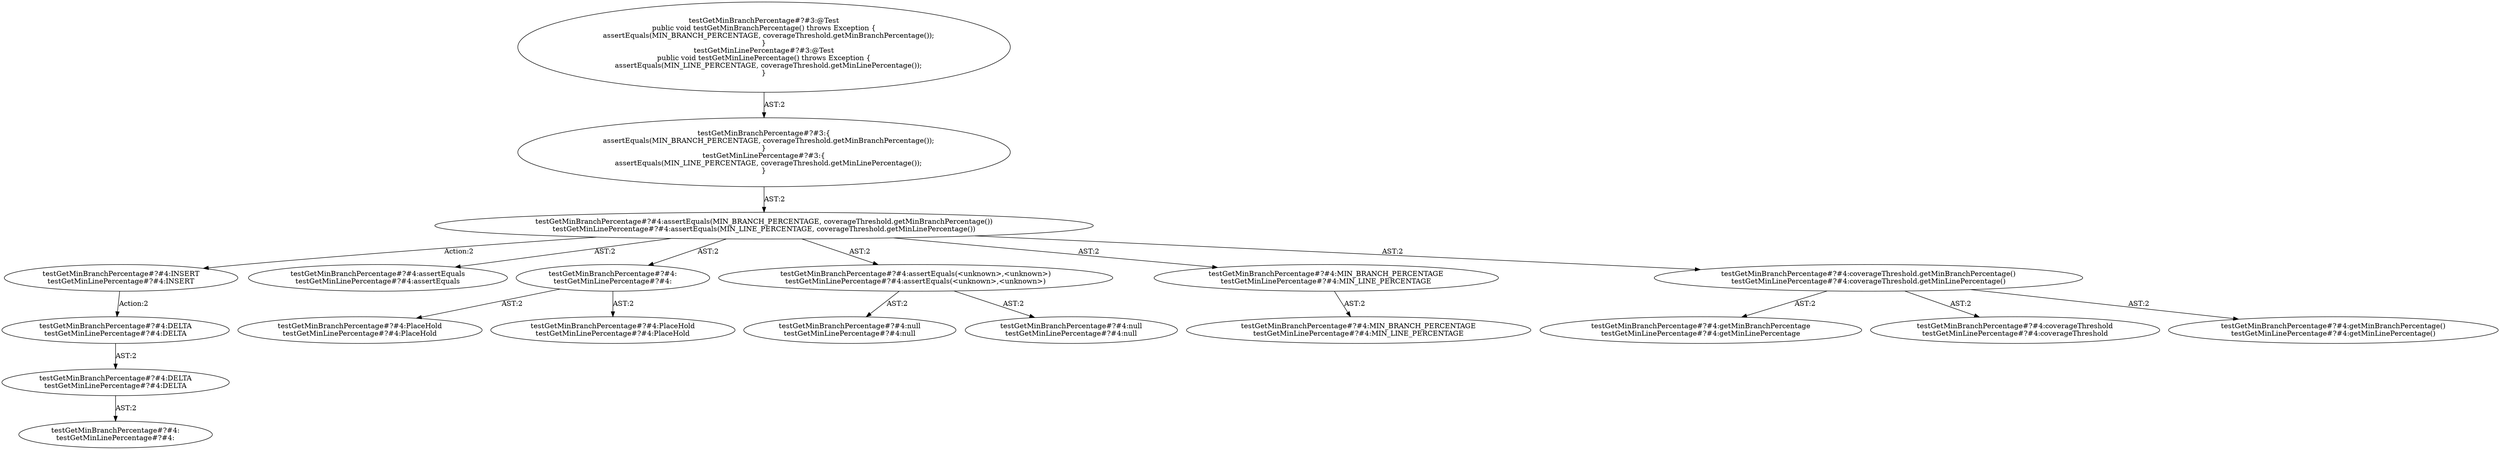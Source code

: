 digraph "Pattern" {
0 [label="testGetMinBranchPercentage#?#4:INSERT
testGetMinLinePercentage#?#4:INSERT" shape=ellipse]
1 [label="testGetMinBranchPercentage#?#4:assertEquals(MIN_BRANCH_PERCENTAGE, coverageThreshold.getMinBranchPercentage())
testGetMinLinePercentage#?#4:assertEquals(MIN_LINE_PERCENTAGE, coverageThreshold.getMinLinePercentage())" shape=ellipse]
2 [label="testGetMinBranchPercentage#?#3:\{
    assertEquals(MIN_BRANCH_PERCENTAGE, coverageThreshold.getMinBranchPercentage());
\}
testGetMinLinePercentage#?#3:\{
    assertEquals(MIN_LINE_PERCENTAGE, coverageThreshold.getMinLinePercentage());
\}" shape=ellipse]
3 [label="testGetMinBranchPercentage#?#3:@Test
public void testGetMinBranchPercentage() throws Exception \{
    assertEquals(MIN_BRANCH_PERCENTAGE, coverageThreshold.getMinBranchPercentage());
\}
testGetMinLinePercentage#?#3:@Test
public void testGetMinLinePercentage() throws Exception \{
    assertEquals(MIN_LINE_PERCENTAGE, coverageThreshold.getMinLinePercentage());
\}" shape=ellipse]
4 [label="testGetMinBranchPercentage#?#4:assertEquals
testGetMinLinePercentage#?#4:assertEquals" shape=ellipse]
5 [label="testGetMinBranchPercentage#?#4:
testGetMinLinePercentage#?#4:" shape=ellipse]
6 [label="testGetMinBranchPercentage#?#4:PlaceHold
testGetMinLinePercentage#?#4:PlaceHold" shape=ellipse]
7 [label="testGetMinBranchPercentage#?#4:PlaceHold
testGetMinLinePercentage#?#4:PlaceHold" shape=ellipse]
8 [label="testGetMinBranchPercentage#?#4:assertEquals(<unknown>,<unknown>)
testGetMinLinePercentage#?#4:assertEquals(<unknown>,<unknown>)" shape=ellipse]
9 [label="testGetMinBranchPercentage#?#4:null
testGetMinLinePercentage#?#4:null" shape=ellipse]
10 [label="testGetMinBranchPercentage#?#4:null
testGetMinLinePercentage#?#4:null" shape=ellipse]
11 [label="testGetMinBranchPercentage#?#4:MIN_BRANCH_PERCENTAGE
testGetMinLinePercentage#?#4:MIN_LINE_PERCENTAGE" shape=ellipse]
12 [label="testGetMinBranchPercentage#?#4:MIN_BRANCH_PERCENTAGE
testGetMinLinePercentage#?#4:MIN_LINE_PERCENTAGE" shape=ellipse]
13 [label="testGetMinBranchPercentage#?#4:coverageThreshold.getMinBranchPercentage()
testGetMinLinePercentage#?#4:coverageThreshold.getMinLinePercentage()" shape=ellipse]
14 [label="testGetMinBranchPercentage#?#4:getMinBranchPercentage
testGetMinLinePercentage#?#4:getMinLinePercentage" shape=ellipse]
15 [label="testGetMinBranchPercentage#?#4:coverageThreshold
testGetMinLinePercentage#?#4:coverageThreshold" shape=ellipse]
16 [label="testGetMinBranchPercentage#?#4:getMinBranchPercentage()
testGetMinLinePercentage#?#4:getMinLinePercentage()" shape=ellipse]
17 [label="testGetMinBranchPercentage#?#4:DELTA
testGetMinLinePercentage#?#4:DELTA" shape=ellipse]
18 [label="testGetMinBranchPercentage#?#4:DELTA
testGetMinLinePercentage#?#4:DELTA" shape=ellipse]
19 [label="testGetMinBranchPercentage#?#4:
testGetMinLinePercentage#?#4:" shape=ellipse]
0 -> 17 [label="Action:2"];
1 -> 0 [label="Action:2"];
1 -> 4 [label="AST:2"];
1 -> 5 [label="AST:2"];
1 -> 8 [label="AST:2"];
1 -> 11 [label="AST:2"];
1 -> 13 [label="AST:2"];
2 -> 1 [label="AST:2"];
3 -> 2 [label="AST:2"];
5 -> 6 [label="AST:2"];
5 -> 7 [label="AST:2"];
8 -> 9 [label="AST:2"];
8 -> 10 [label="AST:2"];
11 -> 12 [label="AST:2"];
13 -> 14 [label="AST:2"];
13 -> 15 [label="AST:2"];
13 -> 16 [label="AST:2"];
17 -> 18 [label="AST:2"];
18 -> 19 [label="AST:2"];
}